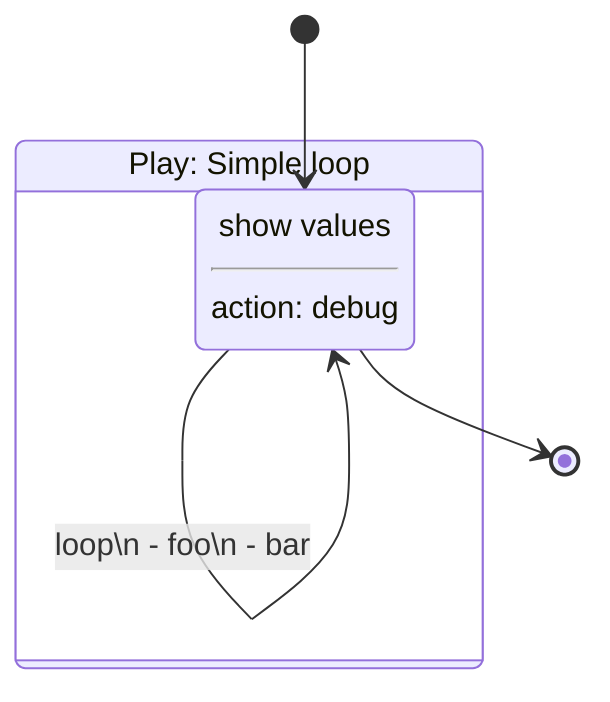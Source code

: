 stateDiagram-v2
    state "Play: Simple loop" as play_1 {
        state "show values<hr>action: debug" as task_1
    }
    [*] --> task_1
    task_1 --> [*]
    task_1 --> task_1 : loop\n - foo\n - bar